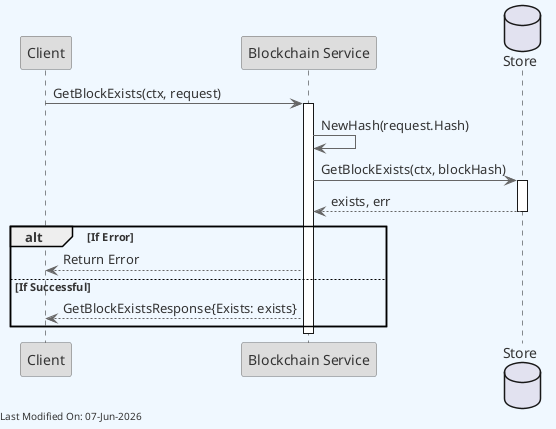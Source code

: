 @startuml
skinparam backgroundColor #F0F8FF
skinparam defaultFontColor #333333
skinparam arrowColor #666666

' Define borders for all elements
skinparam entity {
  BorderColor #666666
  BackgroundColor #DDDDDD
}

skinparam control {
  BorderColor #666666
  BackgroundColor #DDDDDD
}

skinparam participant {
  BorderColor #666666
  BackgroundColor #DDDDDD
}



participant "Client" as Client
participant "Blockchain Service" as Service
database "Store" as Store

Client -> Service: GetBlockExists(ctx, request)
activate Service

Service -> Service: NewHash(request.Hash)

Service -> Store: GetBlockExists(ctx, blockHash)
activate Store
Store --> Service: exists, err
deactivate Store

alt If Error
    Service --> Client: Return Error
else If Successful
    Service --> Client: GetBlockExistsResponse{Exists: exists}
end

deactivate Service

left footer Last Modified On: %date("dd-MMM-yyyy")

@enduml
